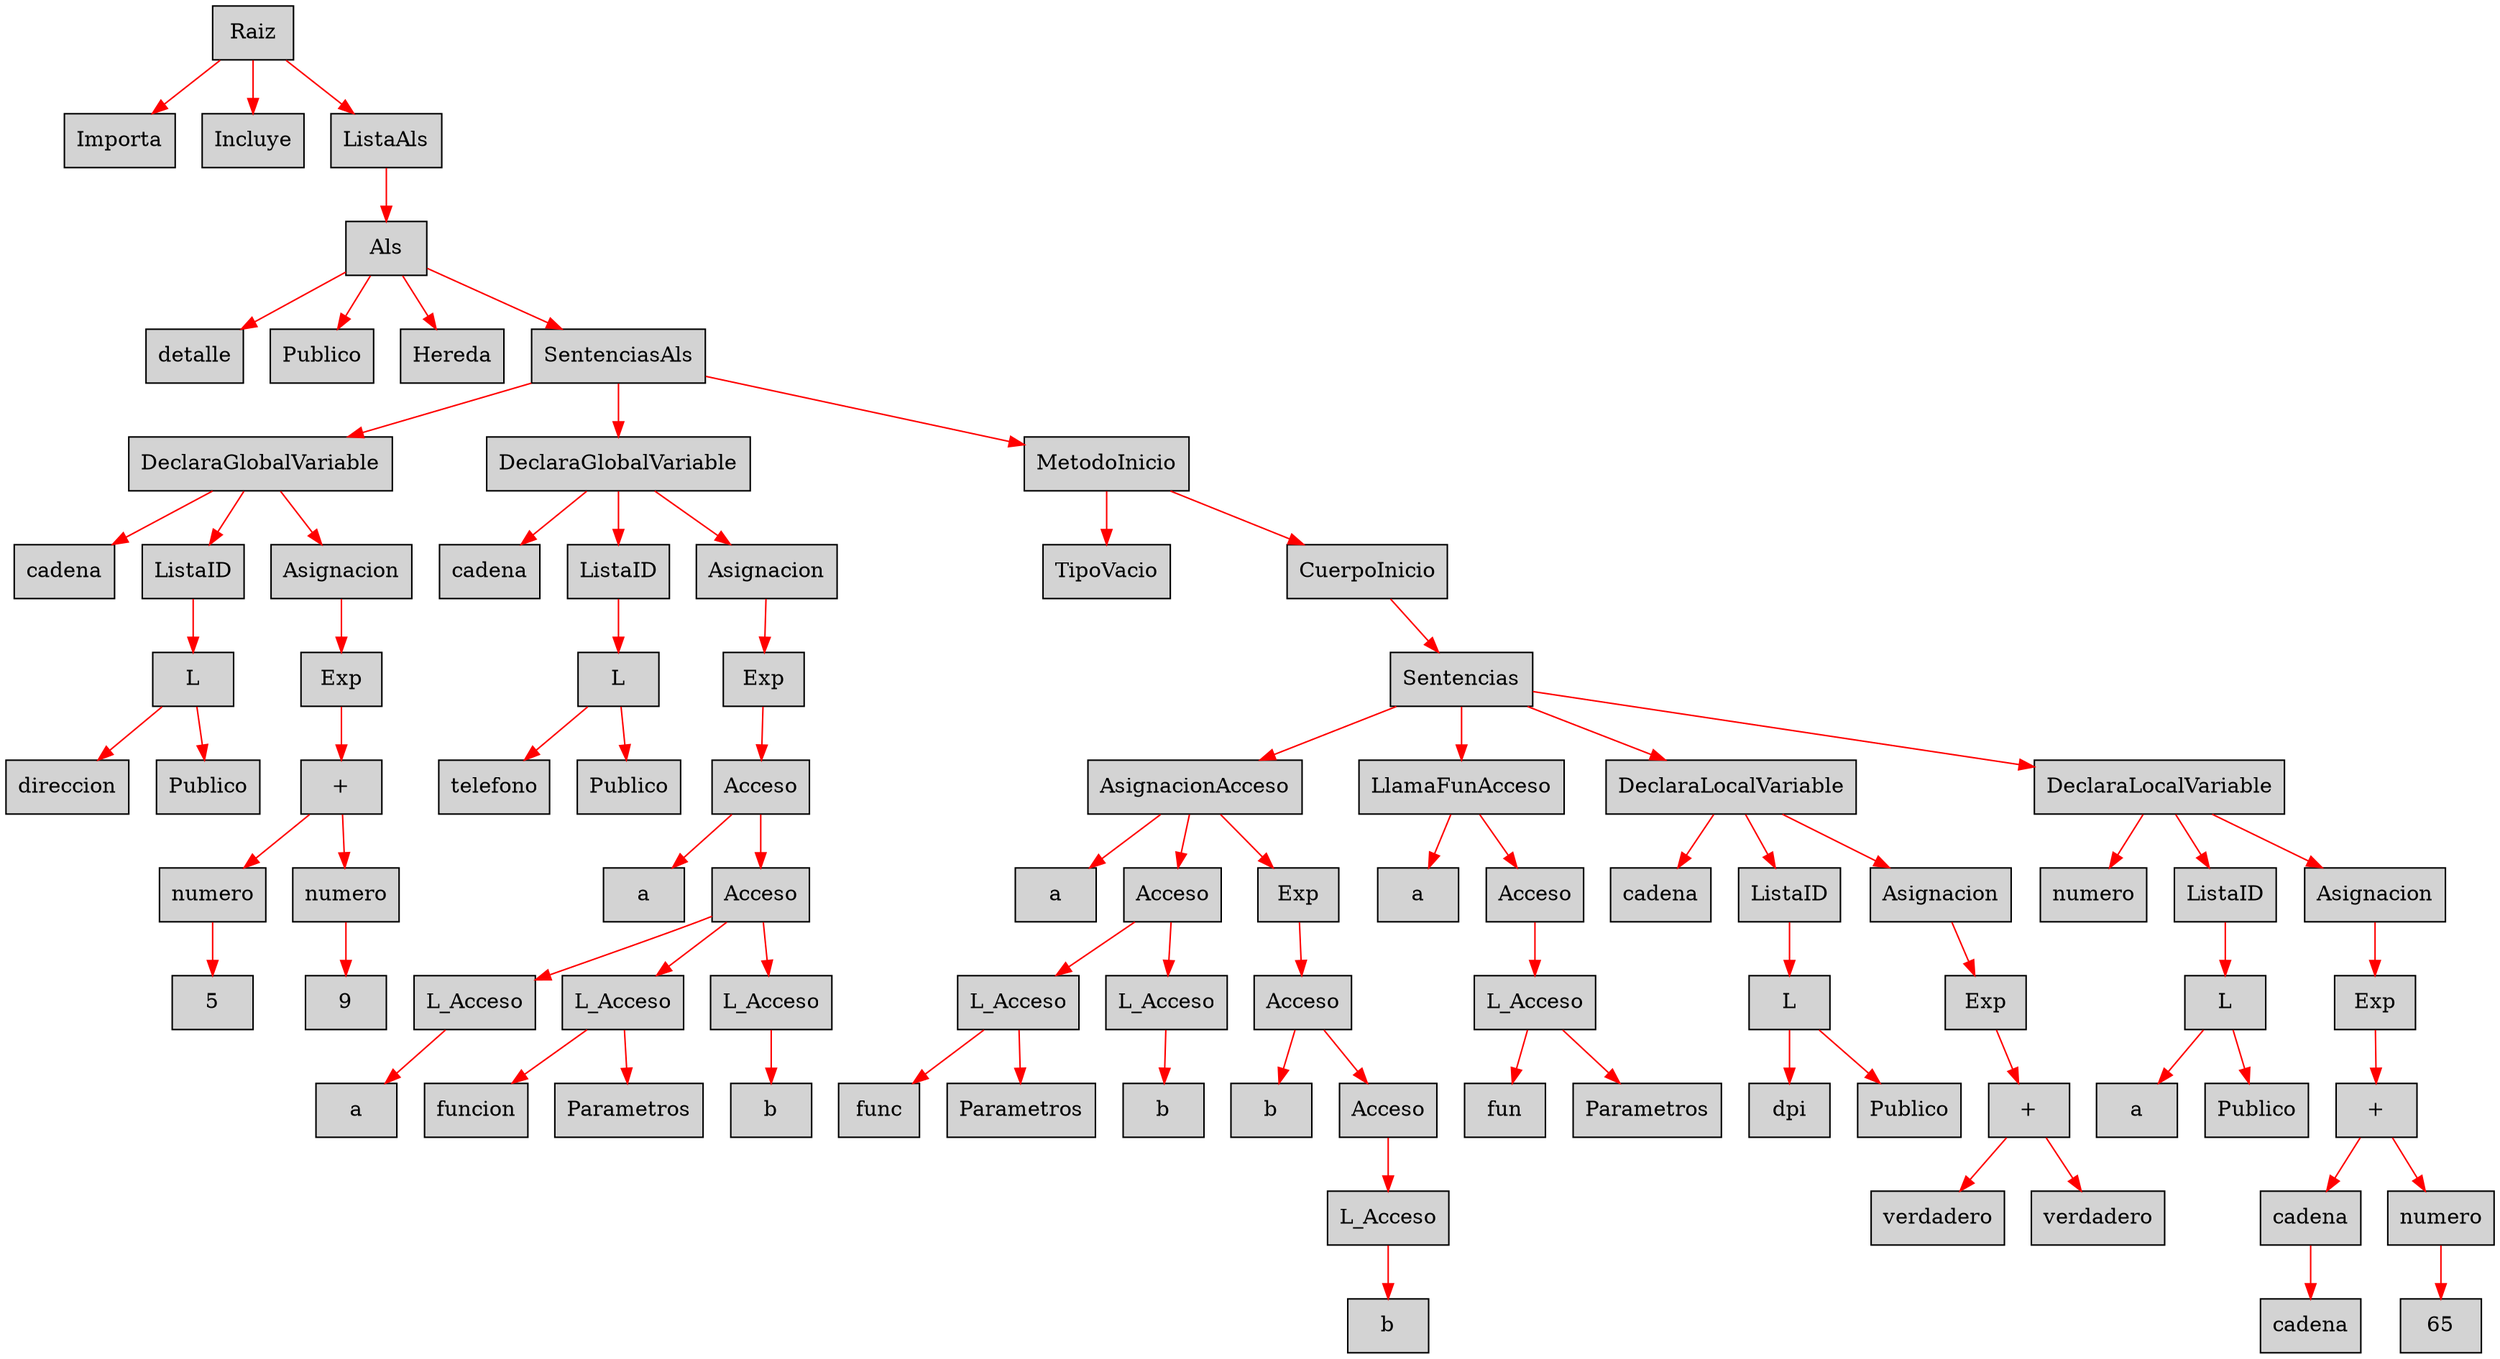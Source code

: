 digraph G {node[shape=box, style=filled]; edge[color=red]
node1661869186[label="Raiz"];
 node1661869186->node302586105;node302586105[label="Importa"];
 node1661869186->node1571616214;node1571616214[label="Incluye"];
 node1661869186->node1258351907;node1258351907[label="ListaAls"];
 node1258351907->node1484325581;node1484325581[label="Als"];
 node1484325581->node49088491;node49088491[label="detalle"];
 node1484325581->node945115173;node945115173[label="Publico"];
 node1484325581->node1953549305;node1953549305[label="Hereda"];
 node1484325581->node1678754000;node1678754000[label="SentenciasAls"];
 node1678754000->node238502373;node238502373[label="DeclaraGlobalVariable"];
 node238502373->node477232254;node477232254[label="cadena"];
 node238502373->node1856819978;node1856819978[label="ListaID"];
 node1856819978->node1958709071;node1958709071[label="L"];
 node1958709071->node1085524052;node1085524052[label="direccion"];
 node1958709071->node1404194352;node1404194352[label="Publico"];
 node238502373->node1527706575;node1527706575[label="Asignacion"];
 node1527706575->node1401131550;node1401131550[label="Exp"];
 node1401131550->node220991826;node220991826[label="+"];
 node220991826->node1278086409;node1278086409[label="numero"];
 node1278086409->node1611800520;node1611800520[label="5"];
 node220991826->node802058934;node802058934[label="numero"];
 node802058934->node1116033180;node1116033180[label="9"];
 node1678754000->node2130660224;node2130660224[label="DeclaraGlobalVariable"];
 node2130660224->node241428424;node241428424[label="cadena"];
 node2130660224->node1382313840;node1382313840[label="ListaID"];
 node1382313840->node982369296;node982369296[label="L"];
 node982369296->node1042951050;node1042951050[label="telefono"];
 node982369296->node803657248;node803657248[label="Publico"];
 node2130660224->node1577595715;node1577595715[label="Asignacion"];
 node1577595715->node183620054;node183620054[label="Exp"];
 node183620054->node1709759865;node1709759865[label="Acceso"];
 node1709759865->node2082885682;node2082885682[label="a"];
 node1709759865->node1672214238;node1672214238[label="Acceso"];
 node1672214238->node1733358620;node1733358620[label="L_Acceso"];
 node1733358620->node1148251802;node1148251802[label="a"];
 node1672214238->node169443814;node169443814[label="L_Acceso"];
 node169443814->node918063997;node918063997[label="funcion"];
 node169443814->node1453877666;node1453877666[label="Parametros"];
 node1672214238->node359614931;node359614931[label="L_Acceso"];
 node359614931->node1396698153;node1396698153[label="b"];
 node1678754000->node556688976;node556688976[label="MetodoInicio"];
 node556688976->node878636718;node878636718[label="TipoVacio"];
 node556688976->node1527781415;node1527781415[label="CuerpoInicio"];
 node1527781415->node2011359688;node2011359688[label="Sentencias"];
 node2011359688->node623644034;node623644034[label="AsignacionAcceso"];
 node623644034->node1724169239;node1724169239[label="a"];
 node623644034->node1036931528;node1036931528[label="Acceso"];
 node1036931528->node1568822032;node1568822032[label="L_Acceso"];
 node1568822032->node411505983;node411505983[label="func"];
 node1568822032->node1533027900;node1533027900[label="Parametros"];
 node1036931528->node342850697;node342850697[label="L_Acceso"];
 node342850697->node1538963399;node1538963399[label="b"];
 node623644034->node2067033954;node2067033954[label="Exp"];
 node2067033954->node557840382;node557840382[label="Acceso"];
 node557840382->node1322994788;node1322994788[label="b"];
 node557840382->node1087491831;node1087491831[label="Acceso"];
 node1087491831->node407303920;node407303920[label="L_Acceso"];
 node407303920->node1176003073;node1176003073[label="b"];
 node2011359688->node1379188426;node1379188426[label="LlamaFunAcceso"];
 node1379188426->node475821069;node475821069[label="a"];
 node1379188426->node855830528;node855830528[label="Acceso"];
 node855830528->node915375115;node915375115[label="L_Acceso"];
 node915375115->node1094364926;node1094364926[label="fun"];
 node915375115->node1043941064;node1043941064[label="Parametros"];
 node2011359688->node438248447;node438248447[label="DeclaraLocalVariable"];
 node438248447->node1358582635;node1358582635[label="cadena"];
 node438248447->node1143163604;node1143163604[label="ListaID"];
 node1143163604->node811096990;node811096990[label="L"];
 node811096990->node1404802737;node1404802737[label="dpi"];
 node811096990->node1364784806;node1364784806[label="Publico"];
 node438248447->node267613107;node267613107[label="Asignacion"];
 node267613107->node2097503608;node2097503608[label="Exp"];
 node2097503608->node1921270391;node1921270391[label="+"];
 node1921270391->node1686075207;node1686075207[label="verdadero"];
 node1921270391->node1887825552;node1887825552[label="verdadero"];
 node2011359688->node658281317;node658281317[label="DeclaraLocalVariable"];
 node658281317->node2004613647;node2004613647[label="numero"];
 node658281317->node1755410152;node1755410152[label="ListaID"];
 node1755410152->node923790338;node923790338[label="L"];
 node923790338->node1953228349;node1953228349[label="a"];
 node923790338->node1558757693;node1558757693[label="Publico"];
 node658281317->node1071460966;node1071460966[label="Asignacion"];
 node1071460966->node2004530787;node2004530787[label="Exp"];
 node2004530787->node1544285375;node1544285375[label="+"];
 node1544285375->node1190145834;node1190145834[label="cadena"];
 node1190145834->node283667344;node283667344[label="cadena"];
 node1544285375->node847449664;node847449664[label="numero"];
 node847449664->node837706427;node837706427[label="65"];

}
